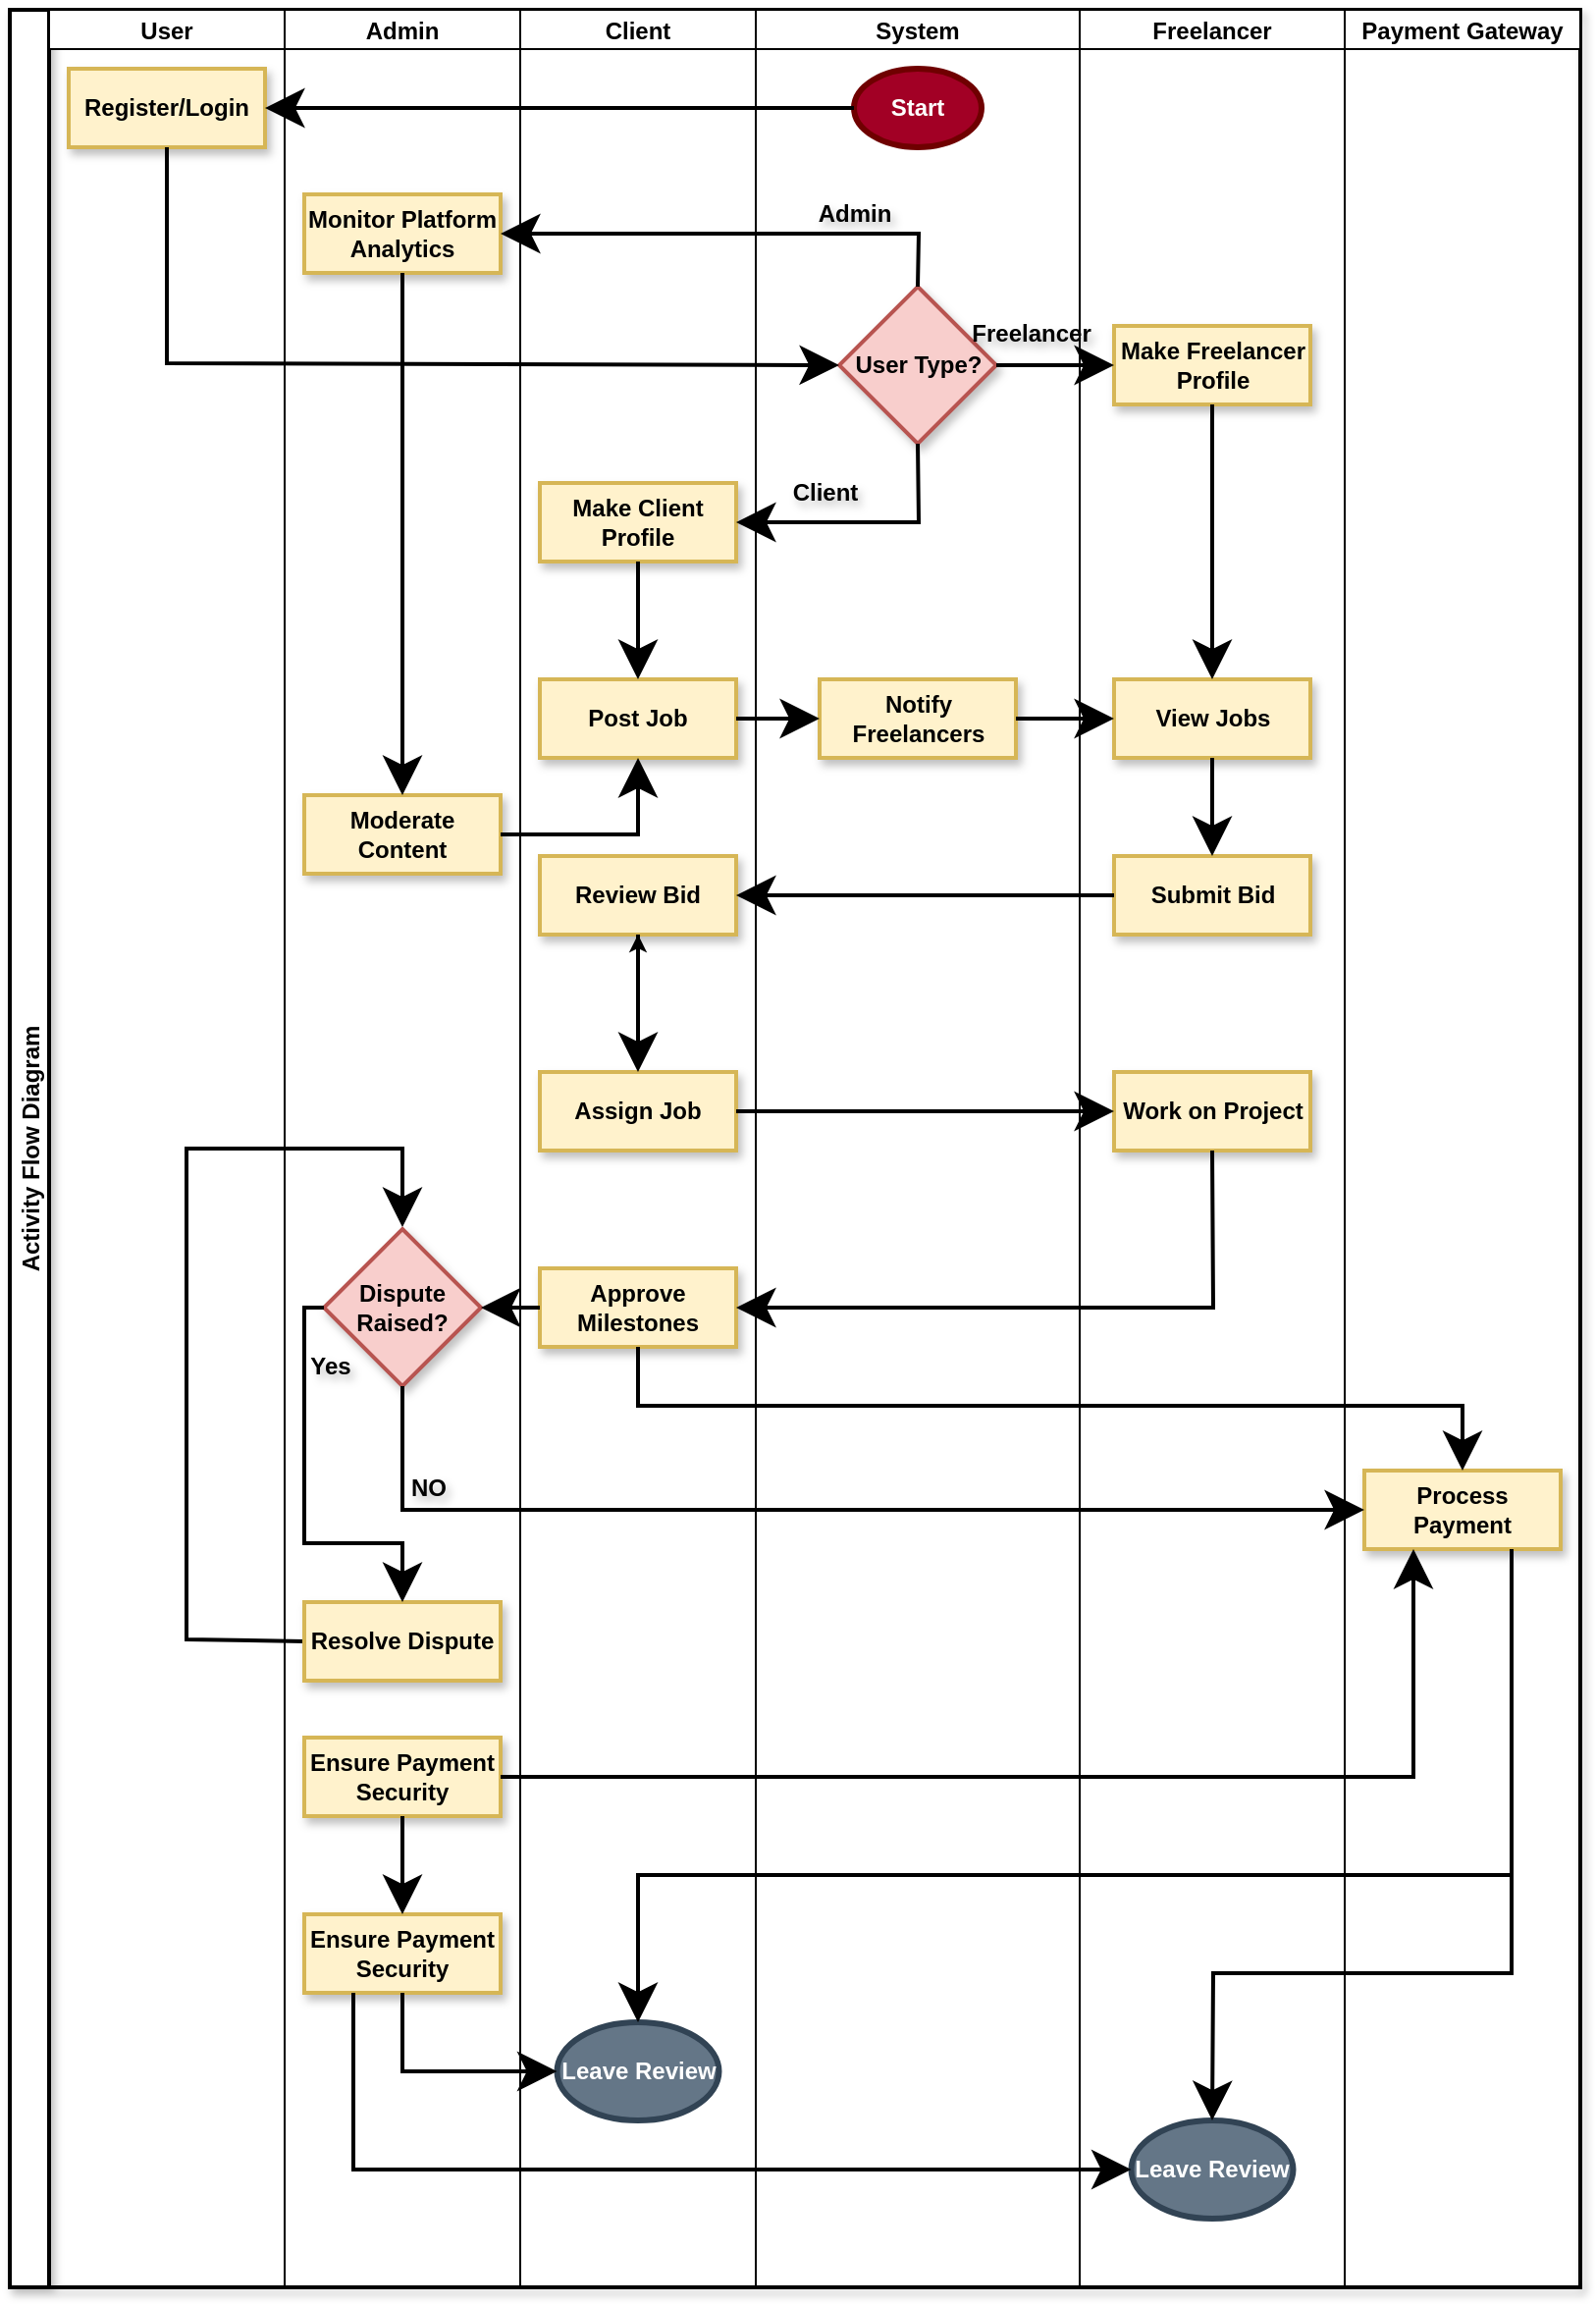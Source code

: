 <mxfile version="25.0.2">
  <diagram id="C5RBs43oDa-KdzZeNtuy" name="Page-1">
    <mxGraphModel dx="5867" dy="4716" grid="1" gridSize="10" guides="1" tooltips="1" connect="1" arrows="1" fold="1" page="1" pageScale="1" pageWidth="827" pageHeight="1169" math="0" shadow="0">
      <root>
        <mxCell id="WIyWlLk6GJQsqaUBKTNV-0" />
        <mxCell id="WIyWlLk6GJQsqaUBKTNV-1" parent="WIyWlLk6GJQsqaUBKTNV-0" />
        <mxCell id="DxKRx8n1fIahk_dRX5iY-1" value="Activity Flow Diagram" style="swimlane;childLayout=stackLayout;resizeParent=1;resizeParentMax=0;startSize=20;horizontal=0;horizontalStack=1;strokeWidth=2;shadow=1;textShadow=0;" vertex="1" parent="WIyWlLk6GJQsqaUBKTNV-1">
          <mxGeometry x="441" y="-720" width="800" height="1160" as="geometry" />
        </mxCell>
        <mxCell id="DxKRx8n1fIahk_dRX5iY-2" value="User" style="swimlane;startSize=20;" vertex="1" parent="DxKRx8n1fIahk_dRX5iY-1">
          <mxGeometry x="20" width="120" height="1160" as="geometry" />
        </mxCell>
        <mxCell id="DxKRx8n1fIahk_dRX5iY-8" value="Register/Login" style="rounded=0;whiteSpace=wrap;html=1;strokeWidth=2;shadow=1;fontStyle=1;fontSize=12;fillColor=#fff2cc;strokeColor=#d6b656;" vertex="1" parent="DxKRx8n1fIahk_dRX5iY-2">
          <mxGeometry x="10" y="30" width="100" height="40" as="geometry" />
        </mxCell>
        <mxCell id="DxKRx8n1fIahk_dRX5iY-123" value="" style="endArrow=classic;html=1;rounded=0;exitX=0;exitY=0.5;exitDx=0;exitDy=0;strokeWidth=2;endSize=14;" edge="1" parent="DxKRx8n1fIahk_dRX5iY-2" source="DxKRx8n1fIahk_dRX5iY-97">
          <mxGeometry width="50" height="50" relative="1" as="geometry">
            <mxPoint x="90" y="744" as="sourcePoint" />
            <mxPoint x="180" y="620" as="targetPoint" />
            <Array as="points">
              <mxPoint x="70" y="830" />
              <mxPoint x="70" y="580" />
              <mxPoint x="180" y="580" />
            </Array>
          </mxGeometry>
        </mxCell>
        <mxCell id="DxKRx8n1fIahk_dRX5iY-3" value="Admin" style="swimlane;startSize=20;" vertex="1" parent="DxKRx8n1fIahk_dRX5iY-1">
          <mxGeometry x="140" width="120" height="1160" as="geometry" />
        </mxCell>
        <mxCell id="DxKRx8n1fIahk_dRX5iY-89" value="Moderate Content" style="rounded=0;whiteSpace=wrap;html=1;strokeWidth=2;shadow=1;fontStyle=1;fontSize=12;fillColor=#fff2cc;strokeColor=#d6b656;" vertex="1" parent="DxKRx8n1fIahk_dRX5iY-3">
          <mxGeometry x="10" y="400" width="100" height="40" as="geometry" />
        </mxCell>
        <mxCell id="DxKRx8n1fIahk_dRX5iY-93" value="Monitor Platform Analytics" style="rounded=0;whiteSpace=wrap;html=1;strokeWidth=2;shadow=1;fontStyle=1;fontSize=12;fillColor=#fff2cc;strokeColor=#d6b656;" vertex="1" parent="DxKRx8n1fIahk_dRX5iY-3">
          <mxGeometry x="10" y="94" width="100" height="40" as="geometry" />
        </mxCell>
        <mxCell id="DxKRx8n1fIahk_dRX5iY-95" value="Dispute Raised?" style="rhombus;whiteSpace=wrap;html=1;fontStyle=1;strokeWidth=2;shadow=1;fillColor=#f8cecc;strokeColor=#b85450;" vertex="1" parent="DxKRx8n1fIahk_dRX5iY-3">
          <mxGeometry x="20" y="621" width="80" height="80" as="geometry" />
        </mxCell>
        <mxCell id="DxKRx8n1fIahk_dRX5iY-97" value="Resolve Dispute" style="rounded=0;whiteSpace=wrap;html=1;strokeWidth=2;shadow=1;fontStyle=1;fontSize=12;fillColor=#fff2cc;strokeColor=#d6b656;" vertex="1" parent="DxKRx8n1fIahk_dRX5iY-3">
          <mxGeometry x="10" y="811" width="100" height="40" as="geometry" />
        </mxCell>
        <mxCell id="DxKRx8n1fIahk_dRX5iY-99" value="" style="endArrow=classic;html=1;rounded=0;exitX=0;exitY=0.5;exitDx=0;exitDy=0;strokeWidth=2;endSize=14;entryX=0.5;entryY=0;entryDx=0;entryDy=0;" edge="1" parent="DxKRx8n1fIahk_dRX5iY-3" source="DxKRx8n1fIahk_dRX5iY-95" target="DxKRx8n1fIahk_dRX5iY-97">
          <mxGeometry width="50" height="50" relative="1" as="geometry">
            <mxPoint x="240" y="571" as="sourcePoint" />
            <mxPoint x="433" y="571" as="targetPoint" />
            <Array as="points">
              <mxPoint x="10" y="661" />
              <mxPoint x="10" y="781" />
              <mxPoint x="60" y="781" />
            </Array>
          </mxGeometry>
        </mxCell>
        <mxCell id="DxKRx8n1fIahk_dRX5iY-100" value="Yes" style="text;html=1;align=center;verticalAlign=middle;resizable=0;points=[];autosize=1;strokeColor=none;fillColor=none;fontStyle=1;textShadow=1;" vertex="1" parent="DxKRx8n1fIahk_dRX5iY-3">
          <mxGeometry x="3" y="676" width="40" height="30" as="geometry" />
        </mxCell>
        <mxCell id="DxKRx8n1fIahk_dRX5iY-108" value="NO" style="text;html=1;align=center;verticalAlign=middle;resizable=0;points=[];autosize=1;strokeColor=none;fillColor=none;fontStyle=1;textShadow=1;" vertex="1" parent="DxKRx8n1fIahk_dRX5iY-3">
          <mxGeometry x="53" y="738" width="40" height="30" as="geometry" />
        </mxCell>
        <mxCell id="DxKRx8n1fIahk_dRX5iY-110" value="Ensure Payment Security" style="rounded=0;whiteSpace=wrap;html=1;strokeWidth=2;shadow=1;fontStyle=1;fontSize=12;fillColor=#fff2cc;strokeColor=#d6b656;" vertex="1" parent="DxKRx8n1fIahk_dRX5iY-3">
          <mxGeometry x="10" y="880" width="100" height="40" as="geometry" />
        </mxCell>
        <mxCell id="DxKRx8n1fIahk_dRX5iY-117" value="Ensure Payment Security" style="rounded=0;whiteSpace=wrap;html=1;strokeWidth=2;shadow=1;fontStyle=1;fontSize=12;fillColor=#fff2cc;strokeColor=#d6b656;" vertex="1" parent="DxKRx8n1fIahk_dRX5iY-3">
          <mxGeometry x="10" y="970" width="100" height="40" as="geometry" />
        </mxCell>
        <mxCell id="DxKRx8n1fIahk_dRX5iY-118" value="" style="endArrow=classic;html=1;rounded=0;exitX=0.5;exitY=1;exitDx=0;exitDy=0;entryX=0.5;entryY=0;entryDx=0;entryDy=0;strokeWidth=2;endSize=14;" edge="1" parent="DxKRx8n1fIahk_dRX5iY-3" source="DxKRx8n1fIahk_dRX5iY-110" target="DxKRx8n1fIahk_dRX5iY-117">
          <mxGeometry width="50" height="50" relative="1" as="geometry">
            <mxPoint x="150" y="920" as="sourcePoint" />
            <mxPoint x="150" y="990" as="targetPoint" />
          </mxGeometry>
        </mxCell>
        <mxCell id="DxKRx8n1fIahk_dRX5iY-122" value="" style="endArrow=classic;html=1;rounded=0;exitX=0.5;exitY=1;exitDx=0;exitDy=0;strokeWidth=2;endSize=14;" edge="1" parent="DxKRx8n1fIahk_dRX5iY-3" source="DxKRx8n1fIahk_dRX5iY-93" target="DxKRx8n1fIahk_dRX5iY-89">
          <mxGeometry width="50" height="50" relative="1" as="geometry">
            <mxPoint x="43" y="220" as="sourcePoint" />
            <mxPoint x="43" y="280" as="targetPoint" />
          </mxGeometry>
        </mxCell>
        <mxCell id="DxKRx8n1fIahk_dRX5iY-4" value="Client" style="swimlane;startSize=20;" vertex="1" parent="DxKRx8n1fIahk_dRX5iY-1">
          <mxGeometry x="260" width="120" height="1160" as="geometry" />
        </mxCell>
        <mxCell id="DxKRx8n1fIahk_dRX5iY-16" value="Make Client Profile" style="rounded=0;whiteSpace=wrap;html=1;strokeWidth=2;shadow=1;fontStyle=1;fontSize=12;fillColor=#fff2cc;strokeColor=#d6b656;" vertex="1" parent="DxKRx8n1fIahk_dRX5iY-4">
          <mxGeometry x="10" y="241" width="100" height="40" as="geometry" />
        </mxCell>
        <mxCell id="DxKRx8n1fIahk_dRX5iY-25" value="Post Job" style="rounded=0;whiteSpace=wrap;html=1;strokeWidth=2;shadow=1;fontStyle=1;fontSize=12;fillColor=#fff2cc;strokeColor=#d6b656;" vertex="1" parent="DxKRx8n1fIahk_dRX5iY-4">
          <mxGeometry x="10" y="341" width="100" height="40" as="geometry" />
        </mxCell>
        <mxCell id="DxKRx8n1fIahk_dRX5iY-27" value="" style="endArrow=classic;html=1;rounded=0;exitX=0.5;exitY=1;exitDx=0;exitDy=0;entryX=0.5;entryY=0;entryDx=0;entryDy=0;strokeWidth=2;endSize=14;" edge="1" parent="DxKRx8n1fIahk_dRX5iY-4" source="DxKRx8n1fIahk_dRX5iY-16" target="DxKRx8n1fIahk_dRX5iY-25">
          <mxGeometry width="50" height="50" relative="1" as="geometry">
            <mxPoint x="253" y="191" as="sourcePoint" />
            <mxPoint x="313" y="191" as="targetPoint" />
          </mxGeometry>
        </mxCell>
        <mxCell id="DxKRx8n1fIahk_dRX5iY-34" value="Review Bid" style="rounded=0;whiteSpace=wrap;html=1;strokeWidth=2;shadow=1;fontStyle=1;fontSize=12;fillColor=#fff2cc;strokeColor=#d6b656;" vertex="1" parent="DxKRx8n1fIahk_dRX5iY-4">
          <mxGeometry x="10" y="431" width="100" height="40" as="geometry" />
        </mxCell>
        <mxCell id="DxKRx8n1fIahk_dRX5iY-124" value="" style="edgeStyle=orthogonalEdgeStyle;rounded=0;orthogonalLoop=1;jettySize=auto;html=1;" edge="1" parent="DxKRx8n1fIahk_dRX5iY-4" source="DxKRx8n1fIahk_dRX5iY-36" target="DxKRx8n1fIahk_dRX5iY-34">
          <mxGeometry relative="1" as="geometry" />
        </mxCell>
        <mxCell id="DxKRx8n1fIahk_dRX5iY-36" value="Assign Job" style="rounded=0;whiteSpace=wrap;html=1;strokeWidth=2;shadow=1;fontStyle=1;fontSize=12;fillColor=#fff2cc;strokeColor=#d6b656;" vertex="1" parent="DxKRx8n1fIahk_dRX5iY-4">
          <mxGeometry x="10" y="541" width="100" height="40" as="geometry" />
        </mxCell>
        <mxCell id="DxKRx8n1fIahk_dRX5iY-37" value="" style="endArrow=classic;html=1;rounded=0;exitX=0.5;exitY=1;exitDx=0;exitDy=0;entryX=0.5;entryY=0;entryDx=0;entryDy=0;strokeWidth=2;endSize=14;" edge="1" parent="DxKRx8n1fIahk_dRX5iY-4" source="DxKRx8n1fIahk_dRX5iY-34" target="DxKRx8n1fIahk_dRX5iY-36">
          <mxGeometry width="50" height="50" relative="1" as="geometry">
            <mxPoint x="70" y="291" as="sourcePoint" />
            <mxPoint x="70" y="351" as="targetPoint" />
          </mxGeometry>
        </mxCell>
        <mxCell id="DxKRx8n1fIahk_dRX5iY-40" value="Approve Milestones" style="rounded=0;whiteSpace=wrap;html=1;strokeWidth=2;shadow=1;fontStyle=1;fontSize=12;fillColor=#fff2cc;strokeColor=#d6b656;" vertex="1" parent="DxKRx8n1fIahk_dRX5iY-4">
          <mxGeometry x="10" y="641" width="100" height="40" as="geometry" />
        </mxCell>
        <mxCell id="DxKRx8n1fIahk_dRX5iY-121" value="Leave Review" style="ellipse;whiteSpace=wrap;html=1;fillColor=#647687;fontColor=#ffffff;strokeColor=#314354;strokeWidth=3;fontStyle=1" vertex="1" parent="DxKRx8n1fIahk_dRX5iY-4">
          <mxGeometry x="18.75" y="1025" width="82.5" height="50" as="geometry" />
        </mxCell>
        <mxCell id="DxKRx8n1fIahk_dRX5iY-5" value="System" style="swimlane;startSize=20;" vertex="1" parent="DxKRx8n1fIahk_dRX5iY-1">
          <mxGeometry x="380" width="165" height="1160" as="geometry" />
        </mxCell>
        <mxCell id="DxKRx8n1fIahk_dRX5iY-13" value="User Type?" style="rhombus;whiteSpace=wrap;html=1;fontStyle=1;strokeWidth=2;shadow=1;fillColor=#f8cecc;strokeColor=#b85450;" vertex="1" parent="DxKRx8n1fIahk_dRX5iY-5">
          <mxGeometry x="42.5" y="141" width="80" height="80" as="geometry" />
        </mxCell>
        <mxCell id="DxKRx8n1fIahk_dRX5iY-19" value="Client" style="text;html=1;align=center;verticalAlign=middle;resizable=0;points=[];autosize=1;strokeColor=none;fillColor=none;fontStyle=1;textShadow=1;" vertex="1" parent="DxKRx8n1fIahk_dRX5iY-5">
          <mxGeometry x="10" y="231" width="50" height="30" as="geometry" />
        </mxCell>
        <mxCell id="DxKRx8n1fIahk_dRX5iY-22" value="Freelancer" style="text;html=1;align=center;verticalAlign=middle;resizable=0;points=[];autosize=1;strokeColor=none;fillColor=none;fontStyle=1;textShadow=1;" vertex="1" parent="DxKRx8n1fIahk_dRX5iY-5">
          <mxGeometry x="100" y="150" width="80" height="30" as="geometry" />
        </mxCell>
        <mxCell id="DxKRx8n1fIahk_dRX5iY-23" value="Notify Freelancers" style="rounded=0;whiteSpace=wrap;html=1;strokeWidth=2;shadow=1;fontStyle=1;fontSize=12;fillColor=#fff2cc;strokeColor=#d6b656;" vertex="1" parent="DxKRx8n1fIahk_dRX5iY-5">
          <mxGeometry x="32.5" y="341" width="100" height="40" as="geometry" />
        </mxCell>
        <mxCell id="DxKRx8n1fIahk_dRX5iY-112" value="Start" style="ellipse;whiteSpace=wrap;html=1;fillColor=#a20025;fontColor=#ffffff;strokeColor=#6F0000;strokeWidth=3;fontStyle=1" vertex="1" parent="DxKRx8n1fIahk_dRX5iY-5">
          <mxGeometry x="50" y="30" width="65" height="40" as="geometry" />
        </mxCell>
        <mxCell id="DxKRx8n1fIahk_dRX5iY-115" value="Admin" style="text;html=1;align=center;verticalAlign=middle;resizable=0;points=[];autosize=1;strokeColor=none;fillColor=none;fontStyle=1;textShadow=1;" vertex="1" parent="DxKRx8n1fIahk_dRX5iY-5">
          <mxGeometry x="20" y="89" width="60" height="30" as="geometry" />
        </mxCell>
        <mxCell id="DxKRx8n1fIahk_dRX5iY-6" value="Freelancer" style="swimlane;startSize=20;" vertex="1" parent="DxKRx8n1fIahk_dRX5iY-1">
          <mxGeometry x="545" width="135" height="1160" as="geometry" />
        </mxCell>
        <mxCell id="DxKRx8n1fIahk_dRX5iY-20" value="Make Freelancer Profile" style="rounded=0;whiteSpace=wrap;html=1;strokeWidth=2;shadow=1;fontStyle=1;fontSize=12;fillColor=#fff2cc;strokeColor=#d6b656;" vertex="1" parent="DxKRx8n1fIahk_dRX5iY-6">
          <mxGeometry x="17.5" y="161" width="100" height="40" as="geometry" />
        </mxCell>
        <mxCell id="DxKRx8n1fIahk_dRX5iY-29" value="View Jobs" style="rounded=0;whiteSpace=wrap;html=1;strokeWidth=2;shadow=1;fontStyle=1;fontSize=12;fillColor=#fff2cc;strokeColor=#d6b656;" vertex="1" parent="DxKRx8n1fIahk_dRX5iY-6">
          <mxGeometry x="17.5" y="341" width="100" height="40" as="geometry" />
        </mxCell>
        <mxCell id="DxKRx8n1fIahk_dRX5iY-30" value="" style="endArrow=classic;html=1;rounded=0;exitX=0.5;exitY=1;exitDx=0;exitDy=0;entryX=0.5;entryY=0;entryDx=0;entryDy=0;strokeWidth=2;endSize=14;" edge="1" parent="DxKRx8n1fIahk_dRX5iY-6" source="DxKRx8n1fIahk_dRX5iY-20" target="DxKRx8n1fIahk_dRX5iY-29">
          <mxGeometry width="50" height="50" relative="1" as="geometry">
            <mxPoint x="35" y="251" as="sourcePoint" />
            <mxPoint x="78" y="251" as="targetPoint" />
          </mxGeometry>
        </mxCell>
        <mxCell id="DxKRx8n1fIahk_dRX5iY-32" value="Submit Bid" style="rounded=0;whiteSpace=wrap;html=1;strokeWidth=2;shadow=1;fontStyle=1;fontSize=12;fillColor=#fff2cc;strokeColor=#d6b656;" vertex="1" parent="DxKRx8n1fIahk_dRX5iY-6">
          <mxGeometry x="17.5" y="431" width="100" height="40" as="geometry" />
        </mxCell>
        <mxCell id="DxKRx8n1fIahk_dRX5iY-33" value="" style="endArrow=classic;html=1;rounded=0;exitX=0.5;exitY=1;exitDx=0;exitDy=0;entryX=0.5;entryY=0;entryDx=0;entryDy=0;strokeWidth=2;endSize=14;" edge="1" parent="DxKRx8n1fIahk_dRX5iY-6" source="DxKRx8n1fIahk_dRX5iY-29" target="DxKRx8n1fIahk_dRX5iY-32">
          <mxGeometry width="50" height="50" relative="1" as="geometry">
            <mxPoint x="-22" y="371" as="sourcePoint" />
            <mxPoint x="28" y="371" as="targetPoint" />
          </mxGeometry>
        </mxCell>
        <mxCell id="DxKRx8n1fIahk_dRX5iY-38" value="Work on Project" style="rounded=0;whiteSpace=wrap;html=1;strokeWidth=2;shadow=1;fontStyle=1;fontSize=12;fillColor=#fff2cc;strokeColor=#d6b656;" vertex="1" parent="DxKRx8n1fIahk_dRX5iY-6">
          <mxGeometry x="17.5" y="541" width="100" height="40" as="geometry" />
        </mxCell>
        <mxCell id="DxKRx8n1fIahk_dRX5iY-125" value="Leave Review" style="ellipse;whiteSpace=wrap;html=1;fillColor=#647687;fontColor=#ffffff;strokeColor=#314354;strokeWidth=3;fontStyle=1" vertex="1" parent="DxKRx8n1fIahk_dRX5iY-6">
          <mxGeometry x="26.25" y="1075" width="82.5" height="50" as="geometry" />
        </mxCell>
        <mxCell id="DxKRx8n1fIahk_dRX5iY-11" value="" style="endArrow=classic;html=1;rounded=0;exitX=0;exitY=0.5;exitDx=0;exitDy=0;entryX=1;entryY=0.5;entryDx=0;entryDy=0;strokeWidth=2;endSize=14;" edge="1" parent="DxKRx8n1fIahk_dRX5iY-1" source="DxKRx8n1fIahk_dRX5iY-112" target="DxKRx8n1fIahk_dRX5iY-8">
          <mxGeometry width="50" height="50" relative="1" as="geometry">
            <mxPoint x="453.5" y="50" as="sourcePoint" />
            <mxPoint x="340" y="220" as="targetPoint" />
          </mxGeometry>
        </mxCell>
        <mxCell id="DxKRx8n1fIahk_dRX5iY-14" value="" style="endArrow=classic;html=1;rounded=0;exitX=0.5;exitY=1;exitDx=0;exitDy=0;entryX=0;entryY=0.5;entryDx=0;entryDy=0;strokeWidth=2;endSize=14;" edge="1" parent="DxKRx8n1fIahk_dRX5iY-1" source="DxKRx8n1fIahk_dRX5iY-8" target="DxKRx8n1fIahk_dRX5iY-13">
          <mxGeometry width="50" height="50" relative="1" as="geometry">
            <mxPoint x="280" y="170" as="sourcePoint" />
            <mxPoint x="100" y="170" as="targetPoint" />
            <Array as="points">
              <mxPoint x="80" y="180" />
            </Array>
          </mxGeometry>
        </mxCell>
        <mxCell id="DxKRx8n1fIahk_dRX5iY-15" value="Payment Gateway" style="swimlane;startSize=20;" vertex="1" parent="DxKRx8n1fIahk_dRX5iY-1">
          <mxGeometry x="680" width="120" height="1160" as="geometry" />
        </mxCell>
        <mxCell id="DxKRx8n1fIahk_dRX5iY-42" value="Process Payment" style="rounded=0;whiteSpace=wrap;html=1;strokeWidth=2;shadow=1;fontStyle=1;fontSize=12;fillColor=#fff2cc;strokeColor=#d6b656;" vertex="1" parent="DxKRx8n1fIahk_dRX5iY-15">
          <mxGeometry x="10" y="744" width="100" height="40" as="geometry" />
        </mxCell>
        <mxCell id="DxKRx8n1fIahk_dRX5iY-17" value="" style="endArrow=classic;html=1;rounded=0;exitX=0.5;exitY=1;exitDx=0;exitDy=0;entryX=1;entryY=0.5;entryDx=0;entryDy=0;strokeWidth=2;endSize=14;" edge="1" parent="DxKRx8n1fIahk_dRX5iY-1" source="DxKRx8n1fIahk_dRX5iY-13" target="DxKRx8n1fIahk_dRX5iY-16">
          <mxGeometry width="50" height="50" relative="1" as="geometry">
            <mxPoint x="490" y="281" as="sourcePoint" />
            <mxPoint x="175" y="281" as="targetPoint" />
            <Array as="points">
              <mxPoint x="463" y="261" />
            </Array>
          </mxGeometry>
        </mxCell>
        <mxCell id="DxKRx8n1fIahk_dRX5iY-21" value="" style="endArrow=classic;html=1;rounded=0;exitX=1;exitY=0.5;exitDx=0;exitDy=0;entryX=0;entryY=0.5;entryDx=0;entryDy=0;strokeWidth=2;endSize=14;" edge="1" parent="DxKRx8n1fIahk_dRX5iY-1" source="DxKRx8n1fIahk_dRX5iY-13" target="DxKRx8n1fIahk_dRX5iY-20">
          <mxGeometry width="50" height="50" relative="1" as="geometry">
            <mxPoint x="455" y="111" as="sourcePoint" />
            <mxPoint x="140" y="111" as="targetPoint" />
          </mxGeometry>
        </mxCell>
        <mxCell id="DxKRx8n1fIahk_dRX5iY-28" value="" style="endArrow=classic;html=1;rounded=0;exitX=1;exitY=0.5;exitDx=0;exitDy=0;entryX=0;entryY=0.5;entryDx=0;entryDy=0;strokeWidth=2;endSize=14;" edge="1" parent="DxKRx8n1fIahk_dRX5iY-1" source="DxKRx8n1fIahk_dRX5iY-25" target="DxKRx8n1fIahk_dRX5iY-23">
          <mxGeometry width="50" height="50" relative="1" as="geometry">
            <mxPoint x="330" y="291" as="sourcePoint" />
            <mxPoint x="330" y="351" as="targetPoint" />
          </mxGeometry>
        </mxCell>
        <mxCell id="DxKRx8n1fIahk_dRX5iY-31" value="" style="endArrow=classic;html=1;rounded=0;exitX=1;exitY=0.5;exitDx=0;exitDy=0;entryX=0;entryY=0.5;entryDx=0;entryDy=0;strokeWidth=2;endSize=14;" edge="1" parent="DxKRx8n1fIahk_dRX5iY-1" source="DxKRx8n1fIahk_dRX5iY-23" target="DxKRx8n1fIahk_dRX5iY-29">
          <mxGeometry width="50" height="50" relative="1" as="geometry">
            <mxPoint x="390" y="381" as="sourcePoint" />
            <mxPoint x="433" y="381" as="targetPoint" />
          </mxGeometry>
        </mxCell>
        <mxCell id="DxKRx8n1fIahk_dRX5iY-35" value="" style="endArrow=classic;html=1;rounded=0;exitX=0;exitY=0.5;exitDx=0;exitDy=0;entryX=1;entryY=0.5;entryDx=0;entryDy=0;strokeWidth=2;endSize=14;exitPerimeter=0;" edge="1" parent="DxKRx8n1fIahk_dRX5iY-1" source="DxKRx8n1fIahk_dRX5iY-32" target="DxKRx8n1fIahk_dRX5iY-34">
          <mxGeometry width="50" height="50" relative="1" as="geometry">
            <mxPoint x="623" y="211" as="sourcePoint" />
            <mxPoint x="623" y="351" as="targetPoint" />
          </mxGeometry>
        </mxCell>
        <mxCell id="DxKRx8n1fIahk_dRX5iY-39" value="" style="endArrow=classic;html=1;rounded=0;exitX=1;exitY=0.5;exitDx=0;exitDy=0;strokeWidth=2;endSize=14;entryX=0;entryY=0.5;entryDx=0;entryDy=0;" edge="1" parent="DxKRx8n1fIahk_dRX5iY-1" source="DxKRx8n1fIahk_dRX5iY-36" target="DxKRx8n1fIahk_dRX5iY-38">
          <mxGeometry width="50" height="50" relative="1" as="geometry">
            <mxPoint x="573" y="461" as="sourcePoint" />
            <mxPoint x="500" y="561" as="targetPoint" />
          </mxGeometry>
        </mxCell>
        <mxCell id="DxKRx8n1fIahk_dRX5iY-41" value="" style="endArrow=classic;html=1;rounded=0;strokeWidth=2;endSize=14;entryX=1;entryY=0.5;entryDx=0;entryDy=0;exitX=0.5;exitY=1;exitDx=0;exitDy=0;" edge="1" parent="DxKRx8n1fIahk_dRX5iY-1" source="DxKRx8n1fIahk_dRX5iY-38" target="DxKRx8n1fIahk_dRX5iY-40">
          <mxGeometry width="50" height="50" relative="1" as="geometry">
            <mxPoint x="480" y="691" as="sourcePoint" />
            <mxPoint x="573" y="571" as="targetPoint" />
            <Array as="points">
              <mxPoint x="613" y="661" />
            </Array>
          </mxGeometry>
        </mxCell>
        <mxCell id="DxKRx8n1fIahk_dRX5iY-43" value="" style="endArrow=classic;html=1;rounded=0;exitX=0.5;exitY=1;exitDx=0;exitDy=0;strokeWidth=2;endSize=14;entryX=0.5;entryY=0;entryDx=0;entryDy=0;" edge="1" parent="DxKRx8n1fIahk_dRX5iY-1" source="DxKRx8n1fIahk_dRX5iY-40" target="DxKRx8n1fIahk_dRX5iY-42">
          <mxGeometry width="50" height="50" relative="1" as="geometry">
            <mxPoint x="380" y="571" as="sourcePoint" />
            <mxPoint x="573" y="571" as="targetPoint" />
            <Array as="points">
              <mxPoint x="320" y="711" />
              <mxPoint x="740" y="711" />
            </Array>
          </mxGeometry>
        </mxCell>
        <mxCell id="DxKRx8n1fIahk_dRX5iY-46" value="" style="endArrow=classic;html=1;rounded=0;strokeWidth=2;endSize=14;exitX=0.75;exitY=1;exitDx=0;exitDy=0;entryX=0.5;entryY=0;entryDx=0;entryDy=0;" edge="1" parent="DxKRx8n1fIahk_dRX5iY-1" source="DxKRx8n1fIahk_dRX5iY-42" target="DxKRx8n1fIahk_dRX5iY-121">
          <mxGeometry width="50" height="50" relative="1" as="geometry">
            <mxPoint x="660" y="804" as="sourcePoint" />
            <mxPoint x="320" y="1000" as="targetPoint" />
            <Array as="points">
              <mxPoint x="765" y="950" />
              <mxPoint x="320" y="950" />
            </Array>
          </mxGeometry>
        </mxCell>
        <mxCell id="DxKRx8n1fIahk_dRX5iY-88" value="" style="endArrow=classic;html=1;rounded=0;exitX=0.75;exitY=1;exitDx=0;exitDy=0;strokeWidth=2;endSize=14;entryX=0.5;entryY=0;entryDx=0;entryDy=0;" edge="1" parent="DxKRx8n1fIahk_dRX5iY-1" source="DxKRx8n1fIahk_dRX5iY-42" target="DxKRx8n1fIahk_dRX5iY-125">
          <mxGeometry width="50" height="50" relative="1" as="geometry">
            <mxPoint x="412.5" y="864" as="sourcePoint" />
            <mxPoint x="612.5" y="1080" as="targetPoint" />
            <Array as="points">
              <mxPoint x="765" y="1000" />
              <mxPoint x="613" y="1000" />
            </Array>
          </mxGeometry>
        </mxCell>
        <mxCell id="DxKRx8n1fIahk_dRX5iY-92" value="" style="endArrow=classic;html=1;rounded=0;exitX=1;exitY=0.5;exitDx=0;exitDy=0;strokeWidth=2;endSize=14;entryX=0.5;entryY=1;entryDx=0;entryDy=0;" edge="1" parent="DxKRx8n1fIahk_dRX5iY-1" source="DxKRx8n1fIahk_dRX5iY-89" target="DxKRx8n1fIahk_dRX5iY-25">
          <mxGeometry width="50" height="50" relative="1" as="geometry">
            <mxPoint x="330" y="291" as="sourcePoint" />
            <mxPoint x="400" y="401" as="targetPoint" />
            <Array as="points">
              <mxPoint x="320" y="420" />
            </Array>
          </mxGeometry>
        </mxCell>
        <mxCell id="DxKRx8n1fIahk_dRX5iY-96" value="" style="endArrow=classic;html=1;rounded=0;exitX=0;exitY=0.5;exitDx=0;exitDy=0;entryX=1;entryY=0.5;entryDx=0;entryDy=0;strokeWidth=2;endSize=14;" edge="1" parent="DxKRx8n1fIahk_dRX5iY-1" source="DxKRx8n1fIahk_dRX5iY-40" target="DxKRx8n1fIahk_dRX5iY-95">
          <mxGeometry width="50" height="50" relative="1" as="geometry">
            <mxPoint x="330" y="481" as="sourcePoint" />
            <mxPoint x="330" y="551" as="targetPoint" />
          </mxGeometry>
        </mxCell>
        <mxCell id="DxKRx8n1fIahk_dRX5iY-98" value="" style="endArrow=classic;html=1;rounded=0;exitX=0.5;exitY=1;exitDx=0;exitDy=0;strokeWidth=2;endSize=14;entryX=0;entryY=0.5;entryDx=0;entryDy=0;" edge="1" parent="DxKRx8n1fIahk_dRX5iY-1" source="DxKRx8n1fIahk_dRX5iY-95" target="DxKRx8n1fIahk_dRX5iY-42">
          <mxGeometry width="50" height="50" relative="1" as="geometry">
            <mxPoint x="380" y="571" as="sourcePoint" />
            <mxPoint x="573" y="571" as="targetPoint" />
            <Array as="points">
              <mxPoint x="200" y="764" />
            </Array>
          </mxGeometry>
        </mxCell>
        <mxCell id="DxKRx8n1fIahk_dRX5iY-111" value="" style="endArrow=classic;html=1;rounded=0;strokeWidth=2;endSize=14;exitX=1;exitY=0.5;exitDx=0;exitDy=0;entryX=0.25;entryY=1;entryDx=0;entryDy=0;" edge="1" parent="DxKRx8n1fIahk_dRX5iY-1" source="DxKRx8n1fIahk_dRX5iY-110" target="DxKRx8n1fIahk_dRX5iY-42">
          <mxGeometry width="50" height="50" relative="1" as="geometry">
            <mxPoint x="734" y="801" as="sourcePoint" />
            <mxPoint x="765" y="1121" as="targetPoint" />
            <Array as="points">
              <mxPoint x="715" y="900" />
            </Array>
          </mxGeometry>
        </mxCell>
        <mxCell id="DxKRx8n1fIahk_dRX5iY-113" value="" style="endArrow=classic;html=1;rounded=0;exitX=0.5;exitY=0;exitDx=0;exitDy=0;entryX=1;entryY=0.5;entryDx=0;entryDy=0;strokeWidth=2;endSize=14;" edge="1" parent="DxKRx8n1fIahk_dRX5iY-1" source="DxKRx8n1fIahk_dRX5iY-13" target="DxKRx8n1fIahk_dRX5iY-93">
          <mxGeometry width="50" height="50" relative="1" as="geometry">
            <mxPoint x="437.5" y="110" as="sourcePoint" />
            <mxPoint x="487.5" y="110" as="targetPoint" />
            <Array as="points">
              <mxPoint x="463" y="114" />
            </Array>
          </mxGeometry>
        </mxCell>
        <mxCell id="DxKRx8n1fIahk_dRX5iY-119" value="" style="endArrow=classic;html=1;rounded=0;exitX=0.5;exitY=1;exitDx=0;exitDy=0;entryX=0;entryY=0.5;entryDx=0;entryDy=0;strokeWidth=2;endSize=14;" edge="1" parent="DxKRx8n1fIahk_dRX5iY-1" source="DxKRx8n1fIahk_dRX5iY-117" target="DxKRx8n1fIahk_dRX5iY-121">
          <mxGeometry width="50" height="50" relative="1" as="geometry">
            <mxPoint x="210" y="930" as="sourcePoint" />
            <mxPoint x="270" y="1050" as="targetPoint" />
            <Array as="points">
              <mxPoint x="200" y="1050" />
            </Array>
          </mxGeometry>
        </mxCell>
        <mxCell id="DxKRx8n1fIahk_dRX5iY-120" value="" style="endArrow=classic;html=1;rounded=0;exitX=0.25;exitY=1;exitDx=0;exitDy=0;entryX=0;entryY=0.5;entryDx=0;entryDy=0;strokeWidth=2;endSize=14;" edge="1" parent="DxKRx8n1fIahk_dRX5iY-1" source="DxKRx8n1fIahk_dRX5iY-117" target="DxKRx8n1fIahk_dRX5iY-125">
          <mxGeometry width="50" height="50" relative="1" as="geometry">
            <mxPoint x="200" y="1100" as="sourcePoint" />
            <mxPoint x="562.5" y="1100" as="targetPoint" />
            <Array as="points">
              <mxPoint x="175" y="1100" />
            </Array>
          </mxGeometry>
        </mxCell>
      </root>
    </mxGraphModel>
  </diagram>
</mxfile>
